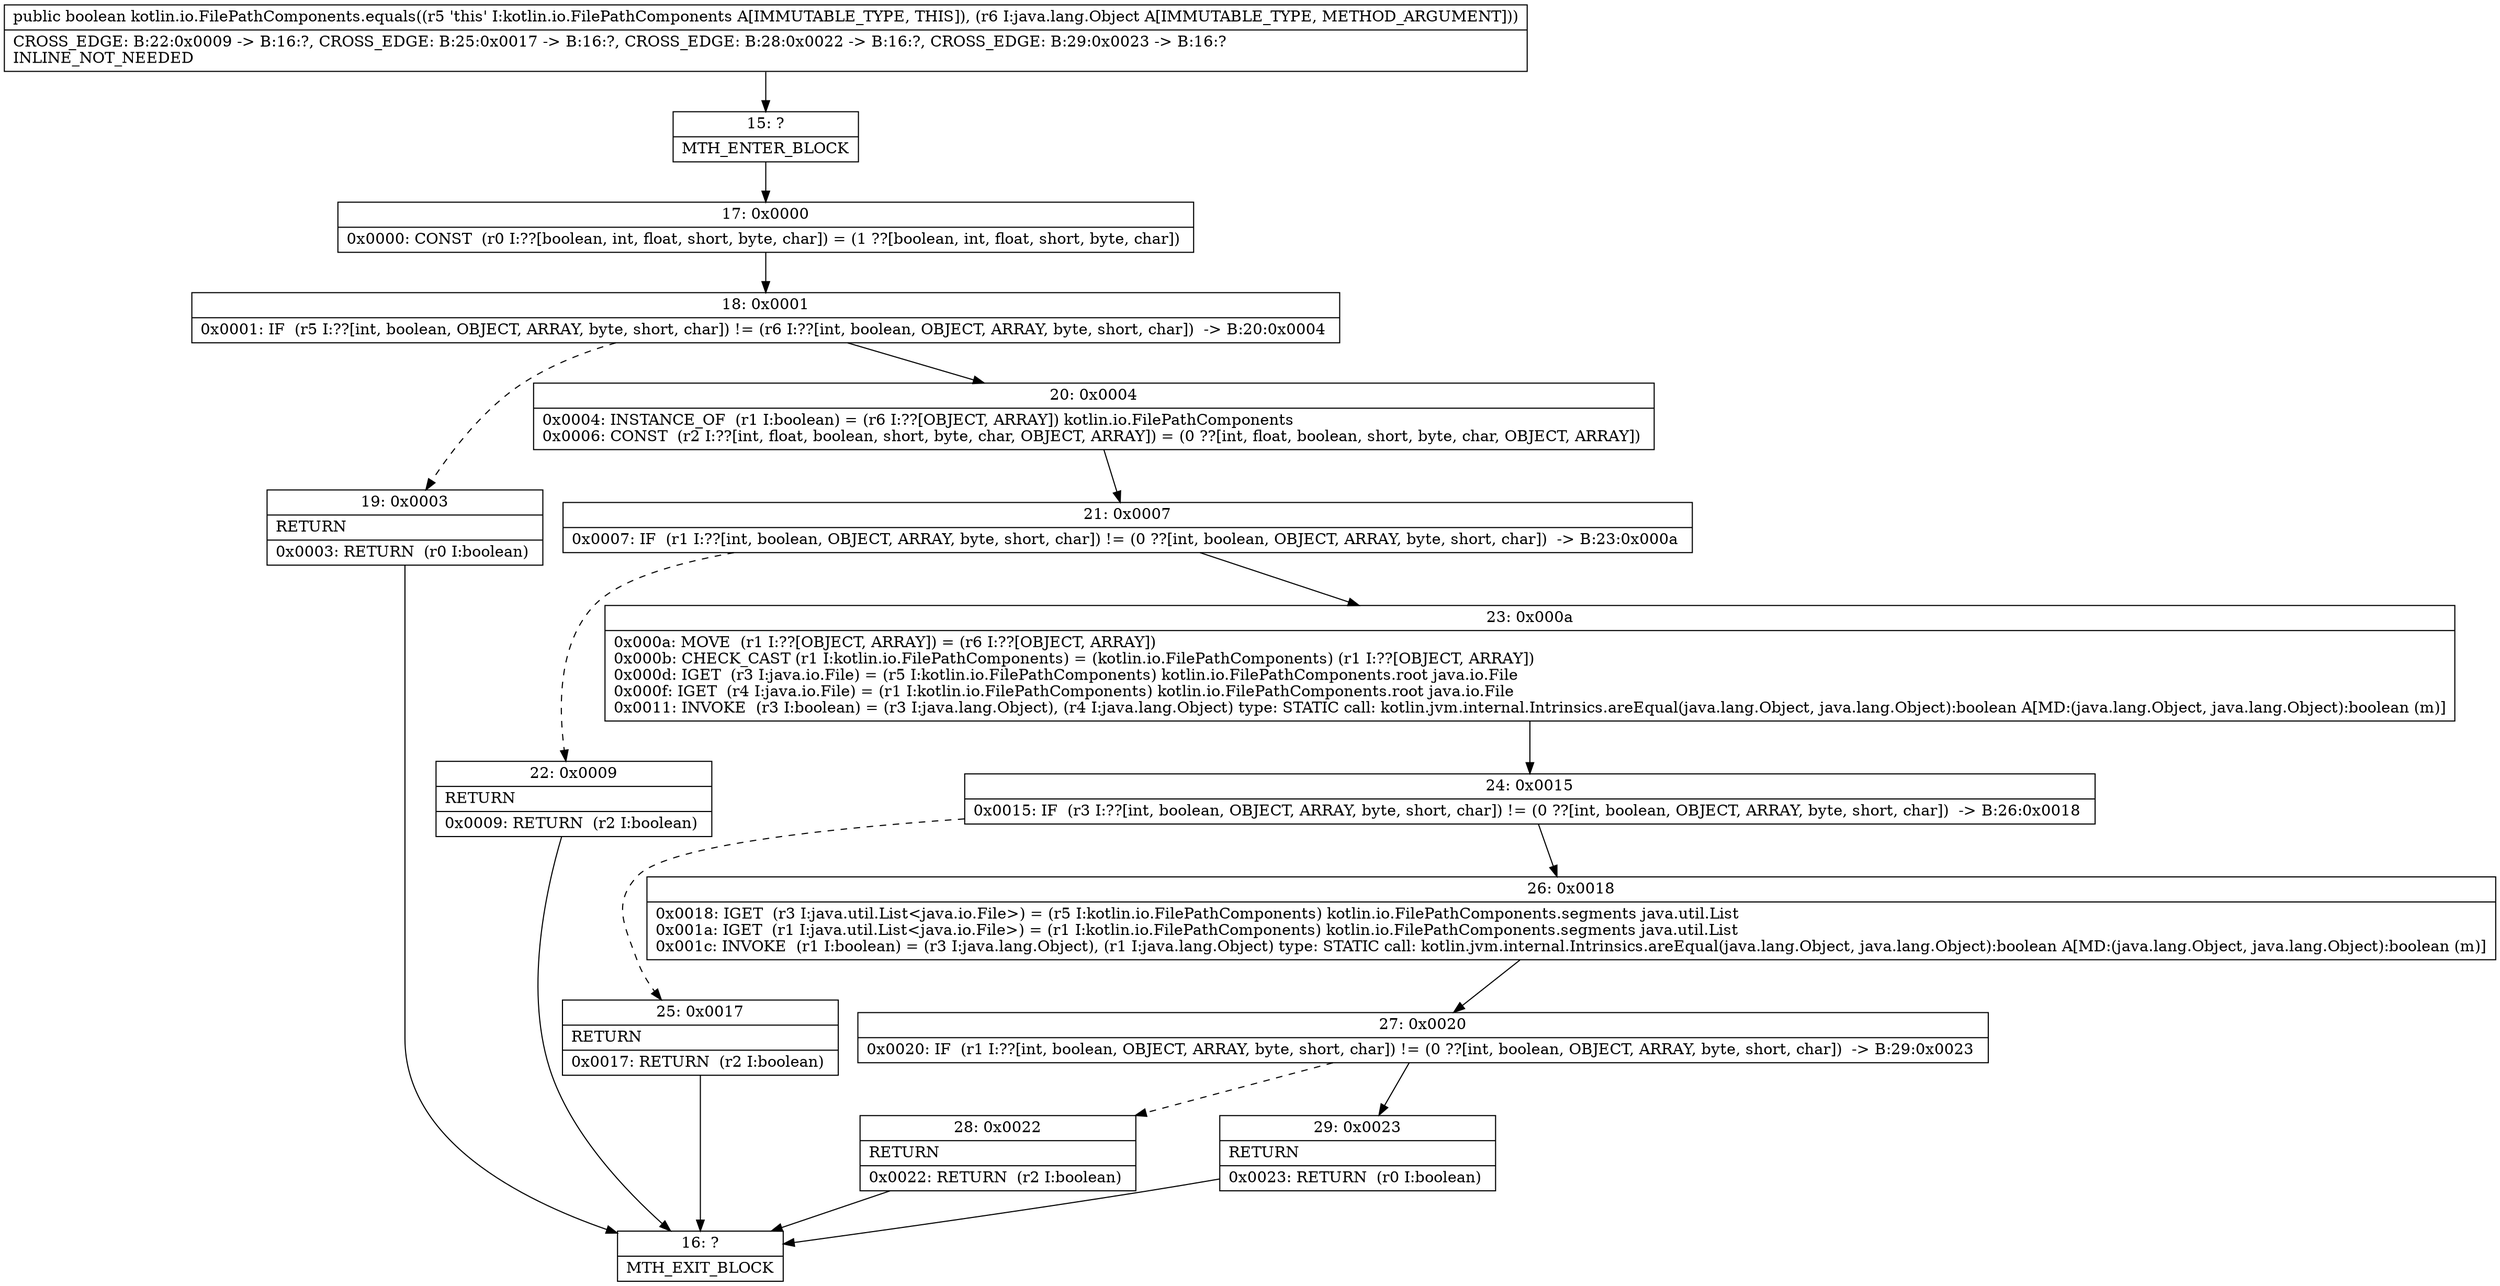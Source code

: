 digraph "CFG forkotlin.io.FilePathComponents.equals(Ljava\/lang\/Object;)Z" {
Node_15 [shape=record,label="{15\:\ ?|MTH_ENTER_BLOCK\l}"];
Node_17 [shape=record,label="{17\:\ 0x0000|0x0000: CONST  (r0 I:??[boolean, int, float, short, byte, char]) = (1 ??[boolean, int, float, short, byte, char]) \l}"];
Node_18 [shape=record,label="{18\:\ 0x0001|0x0001: IF  (r5 I:??[int, boolean, OBJECT, ARRAY, byte, short, char]) != (r6 I:??[int, boolean, OBJECT, ARRAY, byte, short, char])  \-\> B:20:0x0004 \l}"];
Node_19 [shape=record,label="{19\:\ 0x0003|RETURN\l|0x0003: RETURN  (r0 I:boolean) \l}"];
Node_16 [shape=record,label="{16\:\ ?|MTH_EXIT_BLOCK\l}"];
Node_20 [shape=record,label="{20\:\ 0x0004|0x0004: INSTANCE_OF  (r1 I:boolean) = (r6 I:??[OBJECT, ARRAY]) kotlin.io.FilePathComponents \l0x0006: CONST  (r2 I:??[int, float, boolean, short, byte, char, OBJECT, ARRAY]) = (0 ??[int, float, boolean, short, byte, char, OBJECT, ARRAY]) \l}"];
Node_21 [shape=record,label="{21\:\ 0x0007|0x0007: IF  (r1 I:??[int, boolean, OBJECT, ARRAY, byte, short, char]) != (0 ??[int, boolean, OBJECT, ARRAY, byte, short, char])  \-\> B:23:0x000a \l}"];
Node_22 [shape=record,label="{22\:\ 0x0009|RETURN\l|0x0009: RETURN  (r2 I:boolean) \l}"];
Node_23 [shape=record,label="{23\:\ 0x000a|0x000a: MOVE  (r1 I:??[OBJECT, ARRAY]) = (r6 I:??[OBJECT, ARRAY]) \l0x000b: CHECK_CAST (r1 I:kotlin.io.FilePathComponents) = (kotlin.io.FilePathComponents) (r1 I:??[OBJECT, ARRAY]) \l0x000d: IGET  (r3 I:java.io.File) = (r5 I:kotlin.io.FilePathComponents) kotlin.io.FilePathComponents.root java.io.File \l0x000f: IGET  (r4 I:java.io.File) = (r1 I:kotlin.io.FilePathComponents) kotlin.io.FilePathComponents.root java.io.File \l0x0011: INVOKE  (r3 I:boolean) = (r3 I:java.lang.Object), (r4 I:java.lang.Object) type: STATIC call: kotlin.jvm.internal.Intrinsics.areEqual(java.lang.Object, java.lang.Object):boolean A[MD:(java.lang.Object, java.lang.Object):boolean (m)]\l}"];
Node_24 [shape=record,label="{24\:\ 0x0015|0x0015: IF  (r3 I:??[int, boolean, OBJECT, ARRAY, byte, short, char]) != (0 ??[int, boolean, OBJECT, ARRAY, byte, short, char])  \-\> B:26:0x0018 \l}"];
Node_25 [shape=record,label="{25\:\ 0x0017|RETURN\l|0x0017: RETURN  (r2 I:boolean) \l}"];
Node_26 [shape=record,label="{26\:\ 0x0018|0x0018: IGET  (r3 I:java.util.List\<java.io.File\>) = (r5 I:kotlin.io.FilePathComponents) kotlin.io.FilePathComponents.segments java.util.List \l0x001a: IGET  (r1 I:java.util.List\<java.io.File\>) = (r1 I:kotlin.io.FilePathComponents) kotlin.io.FilePathComponents.segments java.util.List \l0x001c: INVOKE  (r1 I:boolean) = (r3 I:java.lang.Object), (r1 I:java.lang.Object) type: STATIC call: kotlin.jvm.internal.Intrinsics.areEqual(java.lang.Object, java.lang.Object):boolean A[MD:(java.lang.Object, java.lang.Object):boolean (m)]\l}"];
Node_27 [shape=record,label="{27\:\ 0x0020|0x0020: IF  (r1 I:??[int, boolean, OBJECT, ARRAY, byte, short, char]) != (0 ??[int, boolean, OBJECT, ARRAY, byte, short, char])  \-\> B:29:0x0023 \l}"];
Node_28 [shape=record,label="{28\:\ 0x0022|RETURN\l|0x0022: RETURN  (r2 I:boolean) \l}"];
Node_29 [shape=record,label="{29\:\ 0x0023|RETURN\l|0x0023: RETURN  (r0 I:boolean) \l}"];
MethodNode[shape=record,label="{public boolean kotlin.io.FilePathComponents.equals((r5 'this' I:kotlin.io.FilePathComponents A[IMMUTABLE_TYPE, THIS]), (r6 I:java.lang.Object A[IMMUTABLE_TYPE, METHOD_ARGUMENT]))  | CROSS_EDGE: B:22:0x0009 \-\> B:16:?, CROSS_EDGE: B:25:0x0017 \-\> B:16:?, CROSS_EDGE: B:28:0x0022 \-\> B:16:?, CROSS_EDGE: B:29:0x0023 \-\> B:16:?\lINLINE_NOT_NEEDED\l}"];
MethodNode -> Node_15;Node_15 -> Node_17;
Node_17 -> Node_18;
Node_18 -> Node_19[style=dashed];
Node_18 -> Node_20;
Node_19 -> Node_16;
Node_20 -> Node_21;
Node_21 -> Node_22[style=dashed];
Node_21 -> Node_23;
Node_22 -> Node_16;
Node_23 -> Node_24;
Node_24 -> Node_25[style=dashed];
Node_24 -> Node_26;
Node_25 -> Node_16;
Node_26 -> Node_27;
Node_27 -> Node_28[style=dashed];
Node_27 -> Node_29;
Node_28 -> Node_16;
Node_29 -> Node_16;
}

